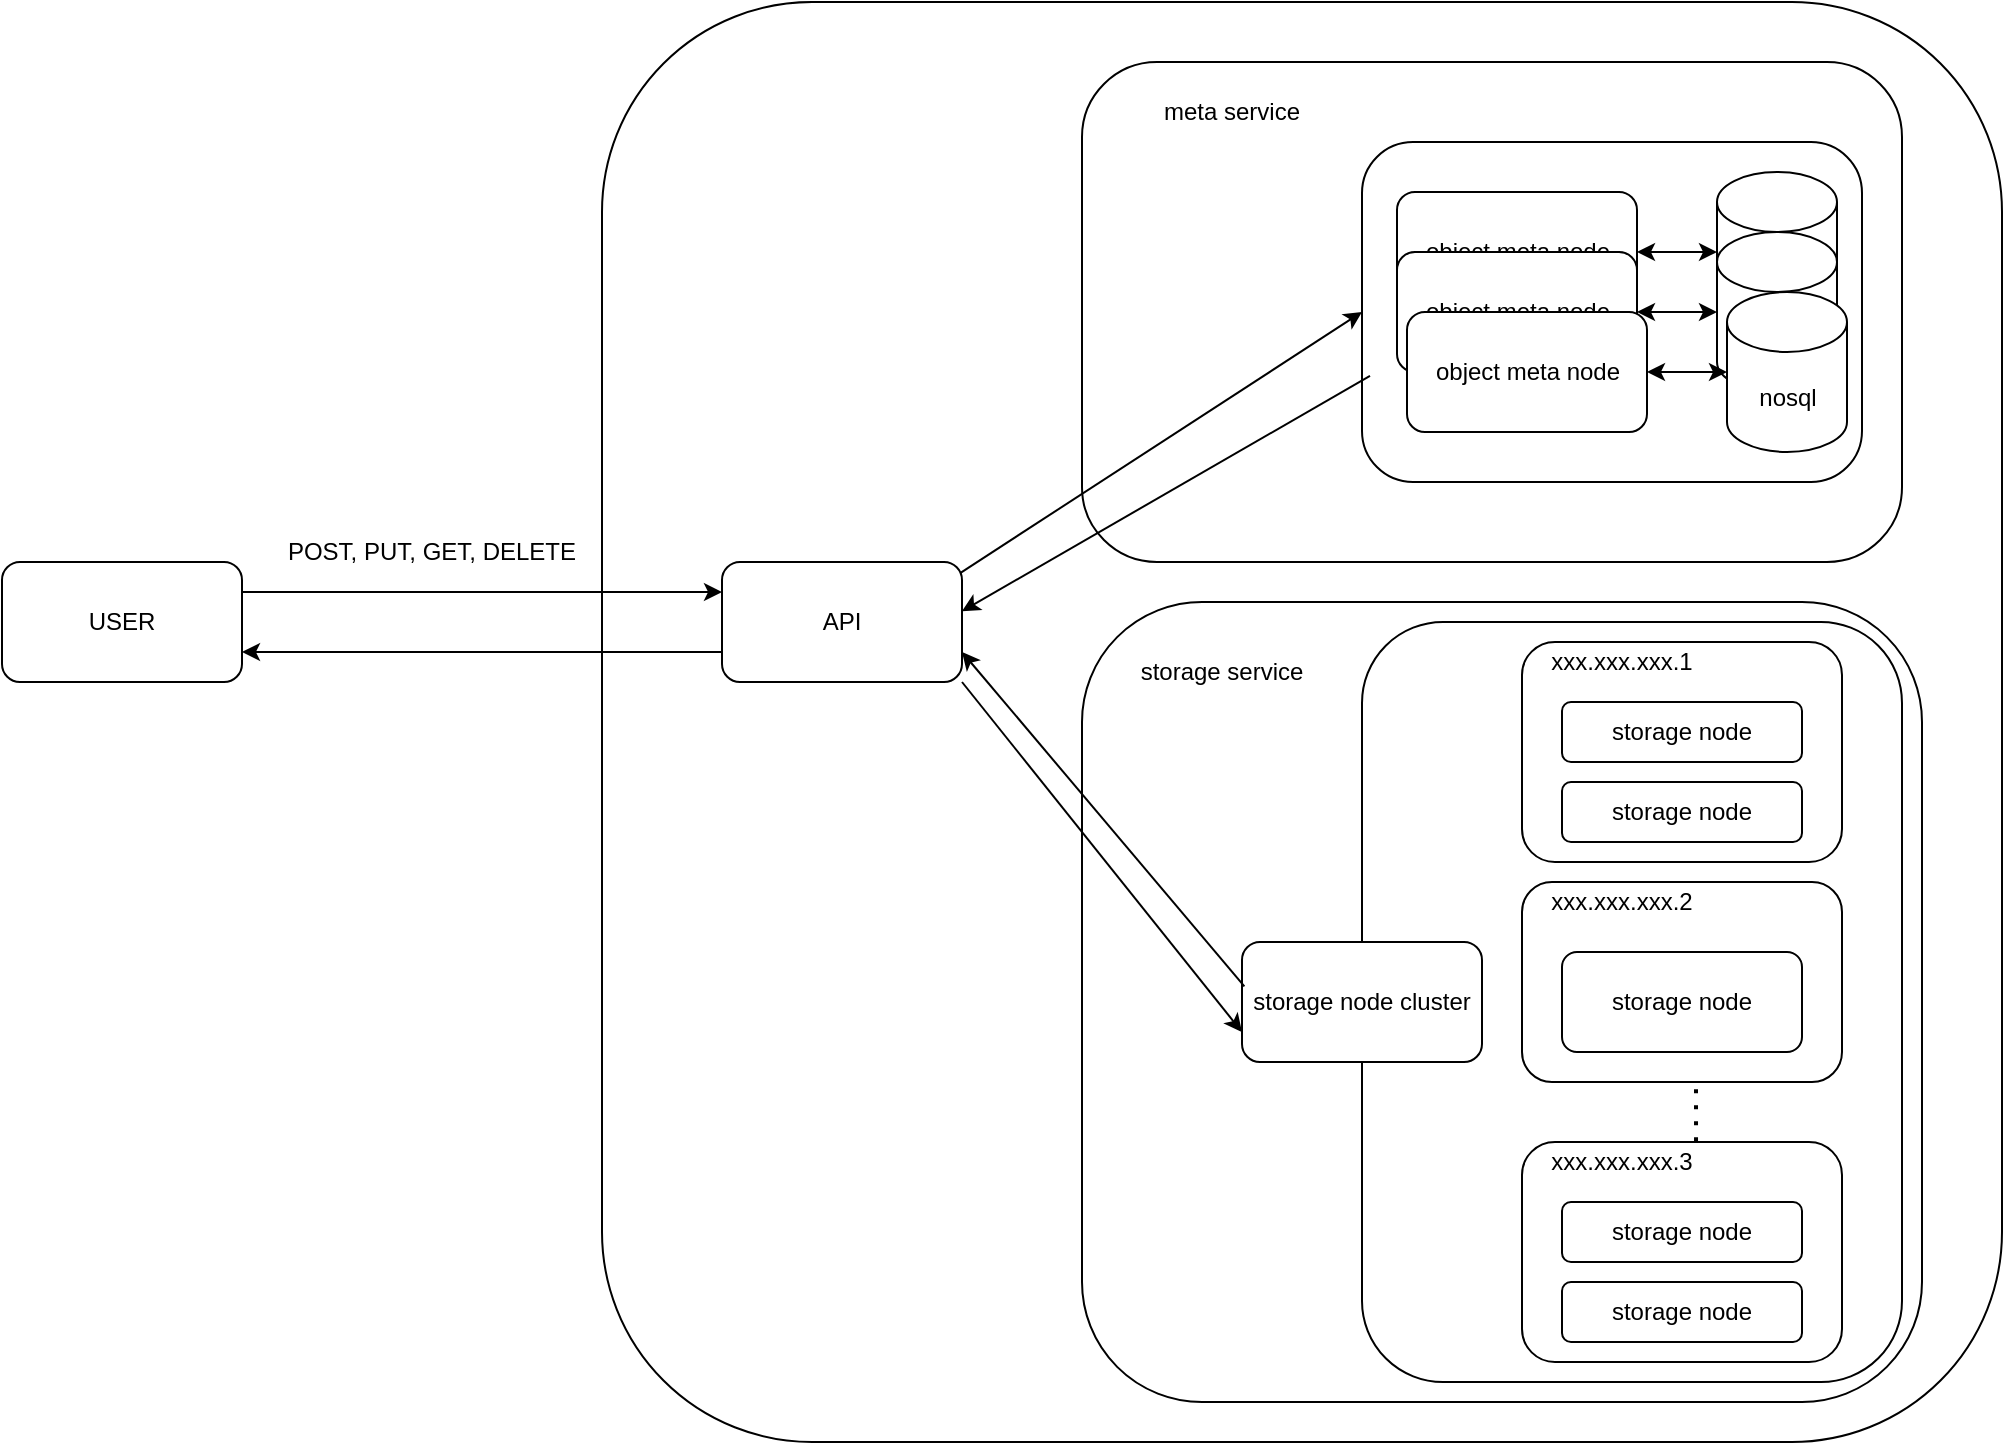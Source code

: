 <mxfile>
    <diagram id="XrwoL8R-I7j03MeKUOcI" name="architecture_v2">
        <mxGraphModel dx="1899" dy="795" grid="1" gridSize="10" guides="1" tooltips="1" connect="1" arrows="1" fold="1" page="1" pageScale="1" pageWidth="827" pageHeight="1169" math="0" shadow="0">
            <root>
                <mxCell id="0"/>
                <mxCell id="1" parent="0"/>
                <mxCell id="3" value="" style="rounded=1;whiteSpace=wrap;html=1;" parent="1" vertex="1">
                    <mxGeometry x="280" y="120" width="700" height="720" as="geometry"/>
                </mxCell>
                <mxCell id="9" value="" style="rounded=1;whiteSpace=wrap;html=1;" parent="1" vertex="1">
                    <mxGeometry x="520" y="150" width="410" height="250" as="geometry"/>
                </mxCell>
                <mxCell id="zlZ6_2pvzCmkbEbefm7T-38" value="" style="rounded=1;whiteSpace=wrap;html=1;" vertex="1" parent="1">
                    <mxGeometry x="660" y="190" width="250" height="170" as="geometry"/>
                </mxCell>
                <mxCell id="10" value="" style="rounded=1;whiteSpace=wrap;html=1;" parent="1" vertex="1">
                    <mxGeometry x="520" y="420" width="420" height="400" as="geometry"/>
                </mxCell>
                <mxCell id="37" value="" style="rounded=1;whiteSpace=wrap;html=1;" parent="1" vertex="1">
                    <mxGeometry x="660" y="430" width="270" height="380" as="geometry"/>
                </mxCell>
                <mxCell id="2" value="USER" style="rounded=1;whiteSpace=wrap;html=1;" parent="1" vertex="1">
                    <mxGeometry x="-20" y="400" width="120" height="60" as="geometry"/>
                </mxCell>
                <mxCell id="4" value="API" style="rounded=1;whiteSpace=wrap;html=1;" parent="1" vertex="1">
                    <mxGeometry x="340" y="400" width="120" height="60" as="geometry"/>
                </mxCell>
                <mxCell id="6" value="" style="endArrow=classic;html=1;exitX=1;exitY=0.25;exitDx=0;exitDy=0;entryX=0;entryY=0.25;entryDx=0;entryDy=0;" parent="1" source="2" target="4" edge="1">
                    <mxGeometry width="50" height="50" relative="1" as="geometry">
                        <mxPoint x="380" y="440" as="sourcePoint"/>
                        <mxPoint x="430" y="390" as="targetPoint"/>
                    </mxGeometry>
                </mxCell>
                <mxCell id="7" value="" style="endArrow=classic;html=1;exitX=0;exitY=0.75;exitDx=0;exitDy=0;entryX=1;entryY=0.75;entryDx=0;entryDy=0;" parent="1" source="4" target="2" edge="1">
                    <mxGeometry width="50" height="50" relative="1" as="geometry">
                        <mxPoint x="110" y="425" as="sourcePoint"/>
                        <mxPoint x="350" y="425" as="targetPoint"/>
                    </mxGeometry>
                </mxCell>
                <mxCell id="13" value="storage node cluster" style="rounded=1;whiteSpace=wrap;html=1;" parent="1" vertex="1">
                    <mxGeometry x="600" y="590" width="120" height="60" as="geometry"/>
                </mxCell>
                <mxCell id="14" value="" style="rounded=1;whiteSpace=wrap;html=1;" parent="1" vertex="1">
                    <mxGeometry x="740" y="440" width="160" height="110" as="geometry"/>
                </mxCell>
                <mxCell id="15" value="" style="rounded=1;whiteSpace=wrap;html=1;" parent="1" vertex="1">
                    <mxGeometry x="740" y="560" width="160" height="100" as="geometry"/>
                </mxCell>
                <mxCell id="16" value="nosql" style="shape=cylinder3;whiteSpace=wrap;html=1;boundedLbl=1;backgroundOutline=1;size=15;" parent="1" vertex="1">
                    <mxGeometry x="837.5" y="205" width="60" height="80" as="geometry"/>
                </mxCell>
                <mxCell id="17" value="storage node" style="rounded=1;whiteSpace=wrap;html=1;" parent="1" vertex="1">
                    <mxGeometry x="760" y="470" width="120" height="30" as="geometry"/>
                </mxCell>
                <mxCell id="19" value="storage node" style="rounded=1;whiteSpace=wrap;html=1;" parent="1" vertex="1">
                    <mxGeometry x="760" y="510" width="120" height="30" as="geometry"/>
                </mxCell>
                <mxCell id="20" value="storage node" style="rounded=1;whiteSpace=wrap;html=1;" parent="1" vertex="1">
                    <mxGeometry x="760" y="595" width="120" height="50" as="geometry"/>
                </mxCell>
                <mxCell id="21" value="" style="endArrow=none;dashed=1;html=1;dashPattern=1 3;strokeWidth=2;exitX=0.731;exitY=0.714;exitDx=0;exitDy=0;exitPerimeter=0;" parent="1" source="10" edge="1">
                    <mxGeometry width="50" height="50" relative="1" as="geometry">
                        <mxPoint x="830" y="680" as="sourcePoint"/>
                        <mxPoint x="827" y="660" as="targetPoint"/>
                    </mxGeometry>
                </mxCell>
                <mxCell id="22" value="" style="rounded=1;whiteSpace=wrap;html=1;" parent="1" vertex="1">
                    <mxGeometry x="740" y="690" width="160" height="110" as="geometry"/>
                </mxCell>
                <mxCell id="24" value="storage node" style="rounded=1;whiteSpace=wrap;html=1;" parent="1" vertex="1">
                    <mxGeometry x="760" y="720" width="120" height="30" as="geometry"/>
                </mxCell>
                <mxCell id="25" value="storage node" style="rounded=1;whiteSpace=wrap;html=1;" parent="1" vertex="1">
                    <mxGeometry x="760" y="760" width="120" height="30" as="geometry"/>
                </mxCell>
                <mxCell id="26" value="xxx.xxx.xxx.1" style="text;html=1;strokeColor=none;fillColor=none;align=center;verticalAlign=middle;whiteSpace=wrap;rounded=0;" parent="1" vertex="1">
                    <mxGeometry x="760" y="440" width="60" height="20" as="geometry"/>
                </mxCell>
                <mxCell id="28" value="xxx.xxx.xxx.2" style="text;html=1;strokeColor=none;fillColor=none;align=center;verticalAlign=middle;whiteSpace=wrap;rounded=0;" parent="1" vertex="1">
                    <mxGeometry x="760" y="560" width="60" height="20" as="geometry"/>
                </mxCell>
                <mxCell id="30" value="xxx.xxx.xxx.3" style="text;html=1;strokeColor=none;fillColor=none;align=center;verticalAlign=middle;whiteSpace=wrap;rounded=0;" parent="1" vertex="1">
                    <mxGeometry x="760" y="690" width="60" height="20" as="geometry"/>
                </mxCell>
                <mxCell id="31" value="" style="endArrow=classic;html=1;exitX=0.994;exitY=0.09;exitDx=0;exitDy=0;exitPerimeter=0;entryX=0;entryY=0.5;entryDx=0;entryDy=0;" parent="1" source="4" target="zlZ6_2pvzCmkbEbefm7T-38" edge="1">
                    <mxGeometry width="50" height="50" relative="1" as="geometry">
                        <mxPoint x="690" y="540" as="sourcePoint"/>
                        <mxPoint x="540" y="265" as="targetPoint"/>
                    </mxGeometry>
                </mxCell>
                <mxCell id="32" value="" style="endArrow=classic;html=1;entryX=1;entryY=0.41;entryDx=0;entryDy=0;entryPerimeter=0;exitX=0.016;exitY=0.688;exitDx=0;exitDy=0;exitPerimeter=0;" parent="1" source="zlZ6_2pvzCmkbEbefm7T-38" target="4" edge="1">
                    <mxGeometry width="50" height="50" relative="1" as="geometry">
                        <mxPoint x="540" y="295" as="sourcePoint"/>
                        <mxPoint x="570" y="275" as="targetPoint"/>
                    </mxGeometry>
                </mxCell>
                <mxCell id="33" value="" style="endArrow=classic;html=1;exitX=1;exitY=1;exitDx=0;exitDy=0;entryX=0;entryY=0.75;entryDx=0;entryDy=0;" parent="1" source="4" target="13" edge="1">
                    <mxGeometry width="50" height="50" relative="1" as="geometry">
                        <mxPoint x="469.28" y="415.4" as="sourcePoint"/>
                        <mxPoint x="570" y="275" as="targetPoint"/>
                    </mxGeometry>
                </mxCell>
                <mxCell id="34" value="" style="endArrow=classic;html=1;exitX=0.01;exitY=0.369;exitDx=0;exitDy=0;entryX=1;entryY=0.75;entryDx=0;entryDy=0;exitPerimeter=0;" parent="1" source="13" target="4" edge="1">
                    <mxGeometry width="50" height="50" relative="1" as="geometry">
                        <mxPoint x="470" y="470" as="sourcePoint"/>
                        <mxPoint x="570" y="655" as="targetPoint"/>
                    </mxGeometry>
                </mxCell>
                <mxCell id="35" value="storage service" style="text;html=1;strokeColor=none;fillColor=none;align=center;verticalAlign=middle;whiteSpace=wrap;rounded=0;" parent="1" vertex="1">
                    <mxGeometry x="540" y="440" width="100" height="30" as="geometry"/>
                </mxCell>
                <mxCell id="36" value="meta service" style="text;html=1;strokeColor=none;fillColor=none;align=center;verticalAlign=middle;whiteSpace=wrap;rounded=0;" parent="1" vertex="1">
                    <mxGeometry x="540" y="160" width="110" height="30" as="geometry"/>
                </mxCell>
                <mxCell id="22j1NjlpuGM0zyQFbdJL-37" value="" style="endArrow=classic;startArrow=classic;html=1;exitX=1;exitY=0.5;exitDx=0;exitDy=0;" parent="1" source="qHkTOjJ6QAgFXQLdBOn8-37" target="16" edge="1">
                    <mxGeometry width="50" height="50" relative="1" as="geometry">
                        <mxPoint x="617.5" y="515" as="sourcePoint"/>
                        <mxPoint x="667.5" y="465" as="targetPoint"/>
                    </mxGeometry>
                </mxCell>
                <mxCell id="qHkTOjJ6QAgFXQLdBOn8-37" value="object meta node" style="rounded=1;whiteSpace=wrap;html=1;" parent="1" vertex="1">
                    <mxGeometry x="677.5" y="215" width="120" height="60" as="geometry"/>
                </mxCell>
                <mxCell id="qHkTOjJ6QAgFXQLdBOn8-40" value="nosql" style="shape=cylinder3;whiteSpace=wrap;html=1;boundedLbl=1;backgroundOutline=1;size=15;" parent="1" vertex="1">
                    <mxGeometry x="837.5" y="235" width="60" height="80" as="geometry"/>
                </mxCell>
                <mxCell id="qHkTOjJ6QAgFXQLdBOn8-41" value="" style="endArrow=classic;startArrow=classic;html=1;exitX=1;exitY=0.5;exitDx=0;exitDy=0;" parent="1" source="qHkTOjJ6QAgFXQLdBOn8-42" target="qHkTOjJ6QAgFXQLdBOn8-40" edge="1">
                    <mxGeometry width="50" height="50" relative="1" as="geometry">
                        <mxPoint x="617.5" y="545" as="sourcePoint"/>
                        <mxPoint x="667.5" y="495" as="targetPoint"/>
                    </mxGeometry>
                </mxCell>
                <mxCell id="qHkTOjJ6QAgFXQLdBOn8-42" value="object meta node" style="rounded=1;whiteSpace=wrap;html=1;" parent="1" vertex="1">
                    <mxGeometry x="677.5" y="245" width="120" height="60" as="geometry"/>
                </mxCell>
                <mxCell id="qHkTOjJ6QAgFXQLdBOn8-43" value="nosql" style="shape=cylinder3;whiteSpace=wrap;html=1;boundedLbl=1;backgroundOutline=1;size=15;" parent="1" vertex="1">
                    <mxGeometry x="842.5" y="265" width="60" height="80" as="geometry"/>
                </mxCell>
                <mxCell id="qHkTOjJ6QAgFXQLdBOn8-44" value="" style="endArrow=classic;startArrow=classic;html=1;exitX=1;exitY=0.5;exitDx=0;exitDy=0;" parent="1" source="qHkTOjJ6QAgFXQLdBOn8-45" target="qHkTOjJ6QAgFXQLdBOn8-43" edge="1">
                    <mxGeometry width="50" height="50" relative="1" as="geometry">
                        <mxPoint x="622.5" y="575" as="sourcePoint"/>
                        <mxPoint x="672.5" y="525" as="targetPoint"/>
                    </mxGeometry>
                </mxCell>
                <mxCell id="qHkTOjJ6QAgFXQLdBOn8-45" value="object meta node" style="rounded=1;whiteSpace=wrap;html=1;" parent="1" vertex="1">
                    <mxGeometry x="682.5" y="275" width="120" height="60" as="geometry"/>
                </mxCell>
                <mxCell id="LDG4DuuS8nTANSQ6Wwz4-37" value="POST, PUT, GET, DELETE" style="text;html=1;strokeColor=none;fillColor=none;align=center;verticalAlign=middle;whiteSpace=wrap;rounded=0;" parent="1" vertex="1">
                    <mxGeometry x="110" y="380" width="170" height="30" as="geometry"/>
                </mxCell>
            </root>
        </mxGraphModel>
    </diagram>
    <diagram name="Copy of architecture_v0" id="tJNM4rOETJOF8i7caVq6">
        <mxGraphModel dx="1899" dy="1964" grid="1" gridSize="10" guides="1" tooltips="1" connect="1" arrows="1" fold="1" page="1" pageScale="1" pageWidth="827" pageHeight="1169" math="0" shadow="0">
            <root>
                <mxCell id="Dv7mG6I_VhBKM4UHNYjN-0"/>
                <mxCell id="Dv7mG6I_VhBKM4UHNYjN-1" parent="Dv7mG6I_VhBKM4UHNYjN-0"/>
                <mxCell id="15" value="" style="rounded=1;whiteSpace=wrap;html=1;" parent="Dv7mG6I_VhBKM4UHNYjN-1" vertex="1">
                    <mxGeometry x="-40" y="-480" width="970" height="580" as="geometry"/>
                </mxCell>
                <mxCell id="Dv7mG6I_VhBKM4UHNYjN-2" value="" style="rounded=1;whiteSpace=wrap;html=1;" parent="Dv7mG6I_VhBKM4UHNYjN-1" vertex="1">
                    <mxGeometry x="280" y="200" width="580" height="420" as="geometry"/>
                </mxCell>
                <mxCell id="Dv7mG6I_VhBKM4UHNYjN-4" value="USER" style="rounded=1;whiteSpace=wrap;html=1;" parent="Dv7mG6I_VhBKM4UHNYjN-1" vertex="1">
                    <mxGeometry x="-20" y="400" width="120" height="60" as="geometry"/>
                </mxCell>
                <mxCell id="Dv7mG6I_VhBKM4UHNYjN-5" value="" style="rounded=1;whiteSpace=wrap;html=1;" parent="Dv7mG6I_VhBKM4UHNYjN-1" vertex="1">
                    <mxGeometry x="340" y="230" width="340" height="370" as="geometry"/>
                </mxCell>
                <mxCell id="Dv7mG6I_VhBKM4UHNYjN-6" value="" style="endArrow=classic;html=1;exitX=1;exitY=0.25;exitDx=0;exitDy=0;entryX=0.002;entryY=0.469;entryDx=0;entryDy=0;entryPerimeter=0;" parent="Dv7mG6I_VhBKM4UHNYjN-1" source="Dv7mG6I_VhBKM4UHNYjN-4" target="4gl4zNjlHuUFSt6S9p6h-2" edge="1">
                    <mxGeometry width="50" height="50" relative="1" as="geometry">
                        <mxPoint x="380" y="440" as="sourcePoint"/>
                        <mxPoint x="430" y="390" as="targetPoint"/>
                    </mxGeometry>
                </mxCell>
                <mxCell id="Dv7mG6I_VhBKM4UHNYjN-7" value="" style="endArrow=classic;html=1;exitX=0;exitY=0.589;exitDx=0;exitDy=0;entryX=1;entryY=0.75;entryDx=0;entryDy=0;exitPerimeter=0;" parent="Dv7mG6I_VhBKM4UHNYjN-1" source="4gl4zNjlHuUFSt6S9p6h-2" target="Dv7mG6I_VhBKM4UHNYjN-4" edge="1">
                    <mxGeometry width="50" height="50" relative="1" as="geometry">
                        <mxPoint x="110" y="425" as="sourcePoint"/>
                        <mxPoint x="350" y="425" as="targetPoint"/>
                    </mxGeometry>
                </mxCell>
                <mxCell id="Dv7mG6I_VhBKM4UHNYjN-8" value="POST, PUT, GET, DELETE" style="text;html=1;strokeColor=none;fillColor=none;align=center;verticalAlign=middle;whiteSpace=wrap;rounded=0;" parent="Dv7mG6I_VhBKM4UHNYjN-1" vertex="1">
                    <mxGeometry x="110" y="380" width="170" height="30" as="geometry"/>
                </mxCell>
                <mxCell id="Dv7mG6I_VhBKM4UHNYjN-10" value="object meta service" style="rounded=1;whiteSpace=wrap;html=1;" parent="Dv7mG6I_VhBKM4UHNYjN-1" vertex="1">
                    <mxGeometry x="520" y="300" width="120" height="60" as="geometry"/>
                </mxCell>
                <mxCell id="Dv7mG6I_VhBKM4UHNYjN-11" value="storage service" style="rounded=1;whiteSpace=wrap;html=1;" parent="Dv7mG6I_VhBKM4UHNYjN-1" vertex="1">
                    <mxGeometry x="520" y="490" width="120" height="60" as="geometry"/>
                </mxCell>
                <mxCell id="Dv7mG6I_VhBKM4UHNYjN-12" value="nosql" style="shape=cylinder3;whiteSpace=wrap;html=1;boundedLbl=1;backgroundOutline=1;size=15;" parent="Dv7mG6I_VhBKM4UHNYjN-1" vertex="1">
                    <mxGeometry x="730" y="290" width="60" height="80" as="geometry"/>
                </mxCell>
                <mxCell id="Dv7mG6I_VhBKM4UHNYjN-19" value="" style="endArrow=classic;startArrow=classic;html=1;entryX=0;entryY=0.5;entryDx=0;entryDy=0;entryPerimeter=0;" parent="Dv7mG6I_VhBKM4UHNYjN-1" source="Dv7mG6I_VhBKM4UHNYjN-10" target="Dv7mG6I_VhBKM4UHNYjN-12" edge="1">
                    <mxGeometry width="50" height="50" relative="1" as="geometry">
                        <mxPoint x="510" y="540" as="sourcePoint"/>
                        <mxPoint x="560" y="490" as="targetPoint"/>
                    </mxGeometry>
                </mxCell>
                <mxCell id="Dv7mG6I_VhBKM4UHNYjN-20" value="levelDB" style="shape=cylinder3;whiteSpace=wrap;html=1;boundedLbl=1;backgroundOutline=1;size=15;" parent="Dv7mG6I_VhBKM4UHNYjN-1" vertex="1">
                    <mxGeometry x="730" y="480" width="60" height="80" as="geometry"/>
                </mxCell>
                <mxCell id="Dv7mG6I_VhBKM4UHNYjN-21" value="" style="endArrow=classic;startArrow=classic;html=1;exitX=1;exitY=0.5;exitDx=0;exitDy=0;" parent="Dv7mG6I_VhBKM4UHNYjN-1" source="Dv7mG6I_VhBKM4UHNYjN-11" target="Dv7mG6I_VhBKM4UHNYjN-20" edge="1">
                    <mxGeometry width="50" height="50" relative="1" as="geometry">
                        <mxPoint x="690" y="340" as="sourcePoint"/>
                        <mxPoint x="740" y="340" as="targetPoint"/>
                    </mxGeometry>
                </mxCell>
                <mxCell id="4gl4zNjlHuUFSt6S9p6h-0" value="API server" style="text;html=1;strokeColor=none;fillColor=none;align=center;verticalAlign=middle;whiteSpace=wrap;rounded=0;" parent="Dv7mG6I_VhBKM4UHNYjN-1" vertex="1">
                    <mxGeometry x="350" y="230" width="100" height="30" as="geometry"/>
                </mxCell>
                <mxCell id="4gl4zNjlHuUFSt6S9p6h-2" value="handler" style="rounded=1;whiteSpace=wrap;html=1;" parent="Dv7mG6I_VhBKM4UHNYjN-1" vertex="1">
                    <mxGeometry x="370" y="300" width="120" height="250" as="geometry"/>
                </mxCell>
                <mxCell id="0" value="" style="rounded=1;whiteSpace=wrap;html=1;" parent="Dv7mG6I_VhBKM4UHNYjN-1" vertex="1">
                    <mxGeometry x="274" y="-380" width="580" height="420" as="geometry"/>
                </mxCell>
                <mxCell id="1" value="USER" style="rounded=1;whiteSpace=wrap;html=1;" parent="Dv7mG6I_VhBKM4UHNYjN-1" vertex="1">
                    <mxGeometry x="-26" y="-180" width="120" height="60" as="geometry"/>
                </mxCell>
                <mxCell id="2" value="" style="rounded=1;whiteSpace=wrap;html=1;" parent="Dv7mG6I_VhBKM4UHNYjN-1" vertex="1">
                    <mxGeometry x="334" y="-350" width="340" height="370" as="geometry"/>
                </mxCell>
                <mxCell id="3" value="" style="endArrow=classic;html=1;exitX=1;exitY=0.25;exitDx=0;exitDy=0;entryX=0.002;entryY=0.469;entryDx=0;entryDy=0;entryPerimeter=0;" parent="Dv7mG6I_VhBKM4UHNYjN-1" source="1" target="13" edge="1">
                    <mxGeometry width="50" height="50" relative="1" as="geometry">
                        <mxPoint x="374" y="-140" as="sourcePoint"/>
                        <mxPoint x="424" y="-190" as="targetPoint"/>
                    </mxGeometry>
                </mxCell>
                <mxCell id="4" value="" style="endArrow=classic;html=1;exitX=0;exitY=0.589;exitDx=0;exitDy=0;entryX=1;entryY=0.75;entryDx=0;entryDy=0;exitPerimeter=0;" parent="Dv7mG6I_VhBKM4UHNYjN-1" source="13" target="1" edge="1">
                    <mxGeometry width="50" height="50" relative="1" as="geometry">
                        <mxPoint x="104" y="-155" as="sourcePoint"/>
                        <mxPoint x="344" y="-155" as="targetPoint"/>
                    </mxGeometry>
                </mxCell>
                <mxCell id="5" value="POST, PUT, GET, DELETE" style="text;html=1;strokeColor=none;fillColor=none;align=center;verticalAlign=middle;whiteSpace=wrap;rounded=0;" parent="Dv7mG6I_VhBKM4UHNYjN-1" vertex="1">
                    <mxGeometry x="104" y="-200" width="170" height="30" as="geometry"/>
                </mxCell>
                <mxCell id="6" value="object meta service" style="rounded=1;whiteSpace=wrap;html=1;" parent="Dv7mG6I_VhBKM4UHNYjN-1" vertex="1">
                    <mxGeometry x="514" y="-280" width="120" height="60" as="geometry"/>
                </mxCell>
                <mxCell id="7" value="storage service" style="rounded=1;whiteSpace=wrap;html=1;" parent="Dv7mG6I_VhBKM4UHNYjN-1" vertex="1">
                    <mxGeometry x="514" y="-90" width="120" height="60" as="geometry"/>
                </mxCell>
                <mxCell id="8" value="Local&lt;br&gt;Memory" style="shape=cylinder3;whiteSpace=wrap;html=1;boundedLbl=1;backgroundOutline=1;size=15;" parent="Dv7mG6I_VhBKM4UHNYjN-1" vertex="1">
                    <mxGeometry x="724" y="-290" width="60" height="80" as="geometry"/>
                </mxCell>
                <mxCell id="9" value="" style="endArrow=classic;startArrow=classic;html=1;entryX=0;entryY=0.5;entryDx=0;entryDy=0;entryPerimeter=0;" parent="Dv7mG6I_VhBKM4UHNYjN-1" source="6" target="8" edge="1">
                    <mxGeometry width="50" height="50" relative="1" as="geometry">
                        <mxPoint x="504" y="-40" as="sourcePoint"/>
                        <mxPoint x="554" y="-90" as="targetPoint"/>
                    </mxGeometry>
                </mxCell>
                <mxCell id="10" value="Local Disk" style="shape=cylinder3;whiteSpace=wrap;html=1;boundedLbl=1;backgroundOutline=1;size=15;" parent="Dv7mG6I_VhBKM4UHNYjN-1" vertex="1">
                    <mxGeometry x="724" y="-100" width="60" height="80" as="geometry"/>
                </mxCell>
                <mxCell id="11" value="" style="endArrow=classic;startArrow=classic;html=1;exitX=1;exitY=0.5;exitDx=0;exitDy=0;" parent="Dv7mG6I_VhBKM4UHNYjN-1" source="7" target="10" edge="1">
                    <mxGeometry width="50" height="50" relative="1" as="geometry">
                        <mxPoint x="684" y="-240" as="sourcePoint"/>
                        <mxPoint x="734" y="-240" as="targetPoint"/>
                    </mxGeometry>
                </mxCell>
                <mxCell id="12" value="API server" style="text;html=1;strokeColor=none;fillColor=none;align=center;verticalAlign=middle;whiteSpace=wrap;rounded=0;" parent="Dv7mG6I_VhBKM4UHNYjN-1" vertex="1">
                    <mxGeometry x="344" y="-350" width="100" height="30" as="geometry"/>
                </mxCell>
                <mxCell id="13" value="handler" style="rounded=1;whiteSpace=wrap;html=1;" parent="Dv7mG6I_VhBKM4UHNYjN-1" vertex="1">
                    <mxGeometry x="364" y="-280" width="120" height="250" as="geometry"/>
                </mxCell>
                <mxCell id="14" value="prototype" style="text;html=1;strokeColor=none;fillColor=none;align=center;verticalAlign=middle;whiteSpace=wrap;rounded=0;" parent="Dv7mG6I_VhBKM4UHNYjN-1" vertex="1">
                    <mxGeometry x="340" y="-470" width="170" height="30" as="geometry"/>
                </mxCell>
            </root>
        </mxGraphModel>
    </diagram>
    <diagram id="-xh7lsWtHkoIq44ITKwm" name="architecture_v1">
        <mxGraphModel dx="2008" dy="1036" grid="1" gridSize="10" guides="1" tooltips="1" connect="1" arrows="1" fold="1" page="1" pageScale="1" pageWidth="827" pageHeight="1169" math="0" shadow="0">
            <root>
                <mxCell id="0"/>
                <mxCell id="1" parent="0"/>
                <mxCell id="4BQ2evdpj7uEI14HnPks-1" value="" style="rounded=1;whiteSpace=wrap;html=1;" parent="1" vertex="1">
                    <mxGeometry x="280" y="200" width="580" height="420" as="geometry"/>
                </mxCell>
                <mxCell id="4BQ2evdpj7uEI14HnPks-2" value="" style="rounded=1;whiteSpace=wrap;html=1;" parent="1" vertex="1">
                    <mxGeometry x="520" y="420" width="290" height="170" as="geometry"/>
                </mxCell>
                <mxCell id="4BQ2evdpj7uEI14HnPks-4" value="USER" style="rounded=1;whiteSpace=wrap;html=1;" parent="1" vertex="1">
                    <mxGeometry x="-20" y="400" width="120" height="60" as="geometry"/>
                </mxCell>
                <mxCell id="4BQ2evdpj7uEI14HnPks-5" value="API" style="rounded=1;whiteSpace=wrap;html=1;" parent="1" vertex="1">
                    <mxGeometry x="340" y="400" width="120" height="60" as="geometry"/>
                </mxCell>
                <mxCell id="4BQ2evdpj7uEI14HnPks-6" value="" style="endArrow=classic;html=1;exitX=1;exitY=0.25;exitDx=0;exitDy=0;entryX=0;entryY=0.25;entryDx=0;entryDy=0;" parent="1" source="4BQ2evdpj7uEI14HnPks-4" target="4BQ2evdpj7uEI14HnPks-5" edge="1">
                    <mxGeometry width="50" height="50" relative="1" as="geometry">
                        <mxPoint x="380" y="440" as="sourcePoint"/>
                        <mxPoint x="430" y="390" as="targetPoint"/>
                    </mxGeometry>
                </mxCell>
                <mxCell id="4BQ2evdpj7uEI14HnPks-7" value="" style="endArrow=classic;html=1;exitX=0;exitY=0.75;exitDx=0;exitDy=0;entryX=1;entryY=0.75;entryDx=0;entryDy=0;" parent="1" source="4BQ2evdpj7uEI14HnPks-5" target="4BQ2evdpj7uEI14HnPks-4" edge="1">
                    <mxGeometry width="50" height="50" relative="1" as="geometry">
                        <mxPoint x="110" y="425" as="sourcePoint"/>
                        <mxPoint x="350" y="425" as="targetPoint"/>
                    </mxGeometry>
                </mxCell>
                <mxCell id="4BQ2evdpj7uEI14HnPks-9" value="" style="rounded=1;whiteSpace=wrap;html=1;" parent="1" vertex="1">
                    <mxGeometry x="520" y="220" width="290" height="180" as="geometry"/>
                </mxCell>
                <mxCell id="4BQ2evdpj7uEI14HnPks-10" value="object meta" style="rounded=1;whiteSpace=wrap;html=1;" parent="1" vertex="1">
                    <mxGeometry x="560" y="300" width="120" height="60" as="geometry"/>
                </mxCell>
                <mxCell id="4BQ2evdpj7uEI14HnPks-11" value="storage node" style="rounded=1;whiteSpace=wrap;html=1;" parent="1" vertex="1">
                    <mxGeometry x="560" y="490" width="120" height="60" as="geometry"/>
                </mxCell>
                <mxCell id="4BQ2evdpj7uEI14HnPks-14" value="nosql" style="shape=cylinder3;whiteSpace=wrap;html=1;boundedLbl=1;backgroundOutline=1;size=15;" parent="1" vertex="1">
                    <mxGeometry x="730" y="290" width="60" height="80" as="geometry"/>
                </mxCell>
                <mxCell id="4BQ2evdpj7uEI14HnPks-25" value="" style="endArrow=classic;html=1;exitX=0.994;exitY=0.09;exitDx=0;exitDy=0;entryX=0;entryY=0.25;entryDx=0;entryDy=0;exitPerimeter=0;" parent="1" source="4BQ2evdpj7uEI14HnPks-5" target="4BQ2evdpj7uEI14HnPks-10" edge="1">
                    <mxGeometry width="50" height="50" relative="1" as="geometry">
                        <mxPoint x="690" y="540" as="sourcePoint"/>
                        <mxPoint x="740" y="490" as="targetPoint"/>
                    </mxGeometry>
                </mxCell>
                <mxCell id="4BQ2evdpj7uEI14HnPks-26" value="" style="endArrow=classic;html=1;exitX=0;exitY=0.75;exitDx=0;exitDy=0;entryX=1;entryY=0.41;entryDx=0;entryDy=0;entryPerimeter=0;" parent="1" source="4BQ2evdpj7uEI14HnPks-10" target="4BQ2evdpj7uEI14HnPks-5" edge="1">
                    <mxGeometry width="50" height="50" relative="1" as="geometry">
                        <mxPoint x="470" y="425" as="sourcePoint"/>
                        <mxPoint x="570" y="275" as="targetPoint"/>
                    </mxGeometry>
                </mxCell>
                <mxCell id="4BQ2evdpj7uEI14HnPks-27" value="" style="endArrow=classic;html=1;exitX=1;exitY=1;exitDx=0;exitDy=0;entryX=0;entryY=0.75;entryDx=0;entryDy=0;" parent="1" source="4BQ2evdpj7uEI14HnPks-5" target="4BQ2evdpj7uEI14HnPks-11" edge="1">
                    <mxGeometry width="50" height="50" relative="1" as="geometry">
                        <mxPoint x="469.28" y="415.4" as="sourcePoint"/>
                        <mxPoint x="570" y="275" as="targetPoint"/>
                    </mxGeometry>
                </mxCell>
                <mxCell id="4BQ2evdpj7uEI14HnPks-28" value="" style="endArrow=classic;html=1;exitX=0.01;exitY=0.369;exitDx=0;exitDy=0;entryX=1;entryY=0.75;entryDx=0;entryDy=0;exitPerimeter=0;" parent="1" source="4BQ2evdpj7uEI14HnPks-11" target="4BQ2evdpj7uEI14HnPks-5" edge="1">
                    <mxGeometry width="50" height="50" relative="1" as="geometry">
                        <mxPoint x="470" y="470" as="sourcePoint"/>
                        <mxPoint x="570" y="655" as="targetPoint"/>
                    </mxGeometry>
                </mxCell>
                <mxCell id="4BQ2evdpj7uEI14HnPks-29" value="storage service" style="text;html=1;strokeColor=none;fillColor=none;align=center;verticalAlign=middle;whiteSpace=wrap;rounded=0;" parent="1" vertex="1">
                    <mxGeometry x="540" y="430" width="100" height="30" as="geometry"/>
                </mxCell>
                <mxCell id="4BQ2evdpj7uEI14HnPks-30" value="meta service" style="text;html=1;strokeColor=none;fillColor=none;align=center;verticalAlign=middle;whiteSpace=wrap;rounded=0;" parent="1" vertex="1">
                    <mxGeometry x="530" y="230" width="110" height="30" as="geometry"/>
                </mxCell>
                <mxCell id="4BQ2evdpj7uEI14HnPks-31" value="" style="endArrow=classic;startArrow=classic;html=1;entryX=0;entryY=0.5;entryDx=0;entryDy=0;entryPerimeter=0;" parent="1" source="4BQ2evdpj7uEI14HnPks-10" target="4BQ2evdpj7uEI14HnPks-14" edge="1">
                    <mxGeometry width="50" height="50" relative="1" as="geometry">
                        <mxPoint x="510" y="540" as="sourcePoint"/>
                        <mxPoint x="560" y="490" as="targetPoint"/>
                    </mxGeometry>
                </mxCell>
                <mxCell id="iA15LZfpJ7BzNo4cb26q-1" value="levelDB" style="shape=cylinder3;whiteSpace=wrap;html=1;boundedLbl=1;backgroundOutline=1;size=15;" parent="1" vertex="1">
                    <mxGeometry x="730" y="480" width="60" height="80" as="geometry"/>
                </mxCell>
                <mxCell id="iA15LZfpJ7BzNo4cb26q-2" value="" style="endArrow=classic;startArrow=classic;html=1;exitX=1;exitY=0.5;exitDx=0;exitDy=0;" parent="1" source="4BQ2evdpj7uEI14HnPks-11" target="iA15LZfpJ7BzNo4cb26q-1" edge="1">
                    <mxGeometry width="50" height="50" relative="1" as="geometry">
                        <mxPoint x="690" y="340" as="sourcePoint"/>
                        <mxPoint x="740" y="340" as="targetPoint"/>
                    </mxGeometry>
                </mxCell>
                <mxCell id="2" value="" style="rounded=1;whiteSpace=wrap;html=1;" parent="1" vertex="1">
                    <mxGeometry x="220" y="840" width="560" height="480" as="geometry"/>
                </mxCell>
                <mxCell id="3" value="" style="rounded=1;whiteSpace=wrap;html=1;" parent="1" vertex="1">
                    <mxGeometry x="260" y="900" width="95" height="390" as="geometry"/>
                </mxCell>
                <mxCell id="4" value="" style="rounded=1;whiteSpace=wrap;html=1;" parent="1" vertex="1">
                    <mxGeometry x="635" y="900" width="105" height="390" as="geometry"/>
                </mxCell>
                <mxCell id="5" value="" style="rounded=1;whiteSpace=wrap;html=1;" parent="1" vertex="1">
                    <mxGeometry x="410" y="1000" width="160" height="190" as="geometry"/>
                </mxCell>
                <mxCell id="6" value="API" style="text;html=1;strokeColor=none;fillColor=none;align=center;verticalAlign=middle;whiteSpace=wrap;rounded=0;" parent="1" vertex="1">
                    <mxGeometry x="220" y="840" width="100" height="30" as="geometry"/>
                </mxCell>
                <mxCell id="7" value="controller" style="text;html=1;strokeColor=none;fillColor=none;align=center;verticalAlign=middle;whiteSpace=wrap;rounded=0;" parent="1" vertex="1">
                    <mxGeometry x="255" y="910" width="100" height="30" as="geometry"/>
                </mxCell>
                <mxCell id="8" value="controller" style="text;html=1;strokeColor=none;fillColor=none;align=center;verticalAlign=middle;whiteSpace=wrap;rounded=0;" parent="1" vertex="1">
                    <mxGeometry x="630" y="910" width="100" height="30" as="geometry"/>
                </mxCell>
                <mxCell id="9" value="service" style="text;html=1;strokeColor=none;fillColor=none;align=center;verticalAlign=middle;whiteSpace=wrap;rounded=0;" parent="1" vertex="1">
                    <mxGeometry x="440" y="1000" width="100" height="30" as="geometry"/>
                </mxCell>
                <mxCell id="11" value="" style="shape=flexArrow;endArrow=classic;startArrow=classic;html=1;" parent="1" source="3" target="5" edge="1">
                    <mxGeometry width="100" height="100" relative="1" as="geometry">
                        <mxPoint x="560" y="950" as="sourcePoint"/>
                        <mxPoint x="660" y="850" as="targetPoint"/>
                    </mxGeometry>
                </mxCell>
                <mxCell id="13" value="object upload &lt;br&gt;rest controller" style="rounded=1;whiteSpace=wrap;html=1;" parent="1" vertex="1">
                    <mxGeometry x="273.75" y="960" width="62.5" height="90" as="geometry"/>
                </mxCell>
                <mxCell id="15" value="object&lt;br&gt;download&lt;br&gt;rest controller" style="rounded=1;whiteSpace=wrap;html=1;" parent="1" vertex="1">
                    <mxGeometry x="273.75" y="1070" width="62.5" height="90" as="geometry"/>
                </mxCell>
                <mxCell id="16" value="object&lt;br&gt;list&lt;br&gt;rest controller" style="rounded=1;whiteSpace=wrap;html=1;" parent="1" vertex="1">
                    <mxGeometry x="273.75" y="1180" width="62.5" height="90" as="geometry"/>
                </mxCell>
                <mxCell id="17" value="block upload &lt;br&gt;rpc controller" style="rounded=1;whiteSpace=wrap;html=1;" parent="1" vertex="1">
                    <mxGeometry x="650" y="950" width="62.5" height="90" as="geometry"/>
                </mxCell>
                <mxCell id="18" value="" style="shape=flexArrow;endArrow=classic;startArrow=classic;html=1;exitX=1.021;exitY=0.129;exitDx=0;exitDy=0;exitPerimeter=0;" parent="1" source="3" edge="1">
                    <mxGeometry width="100" height="100" relative="1" as="geometry">
                        <mxPoint x="380" y="950" as="sourcePoint"/>
                        <mxPoint x="630" y="950" as="targetPoint"/>
                    </mxGeometry>
                </mxCell>
                <mxCell id="19" value="block&lt;br&gt;download&lt;br&gt;rpc controller" style="rounded=1;whiteSpace=wrap;html=1;" parent="1" vertex="1">
                    <mxGeometry x="650" y="1070" width="62.5" height="90" as="geometry"/>
                </mxCell>
                <mxCell id="20" value="object meta&lt;br&gt;rpc&lt;br&gt;controller" style="rounded=1;whiteSpace=wrap;html=1;" parent="1" vertex="1">
                    <mxGeometry x="650" y="1180" width="62.5" height="90" as="geometry"/>
                </mxCell>
                <mxCell id="KyjR2b92OtFHxr7rNQe5-21" value="POST, PUT, GET, DELETE" style="text;html=1;strokeColor=none;fillColor=none;align=center;verticalAlign=middle;whiteSpace=wrap;rounded=0;" vertex="1" parent="1">
                    <mxGeometry x="120" y="390" width="170" height="30" as="geometry"/>
                </mxCell>
            </root>
        </mxGraphModel>
    </diagram>
</mxfile>